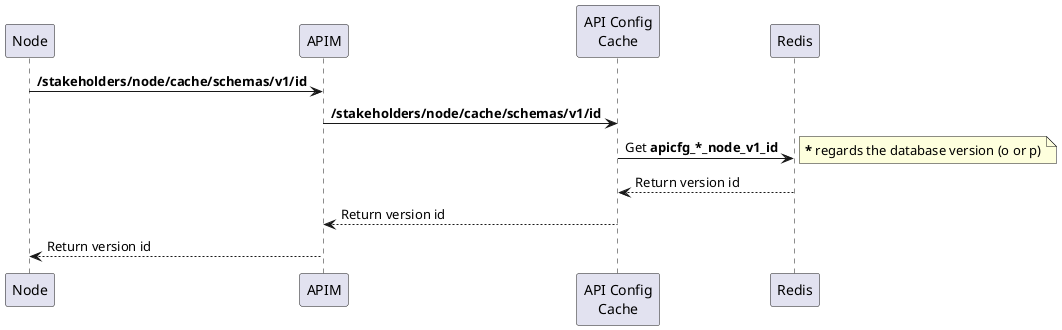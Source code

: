 /'
Scenario 03:
  Node retrieves last cache version id
'/
@startuml
Node -> APIM: <b>/stakeholders/node/cache/schemas/v1/id</b>
APIM -> "API Config\nCache": <b>/stakeholders/node/cache/schemas/v1/id</b>
"API Config\nCache" -> Redis: Get <b>apicfg_*_node_v1_id
note right
  <b>*</b> regards the database version (o or p)
end note
Redis --> "API Config\nCache": Return version id
"API Config\nCache" --> APIM: Return version id
APIM --> Node: Return version id
@enduml
